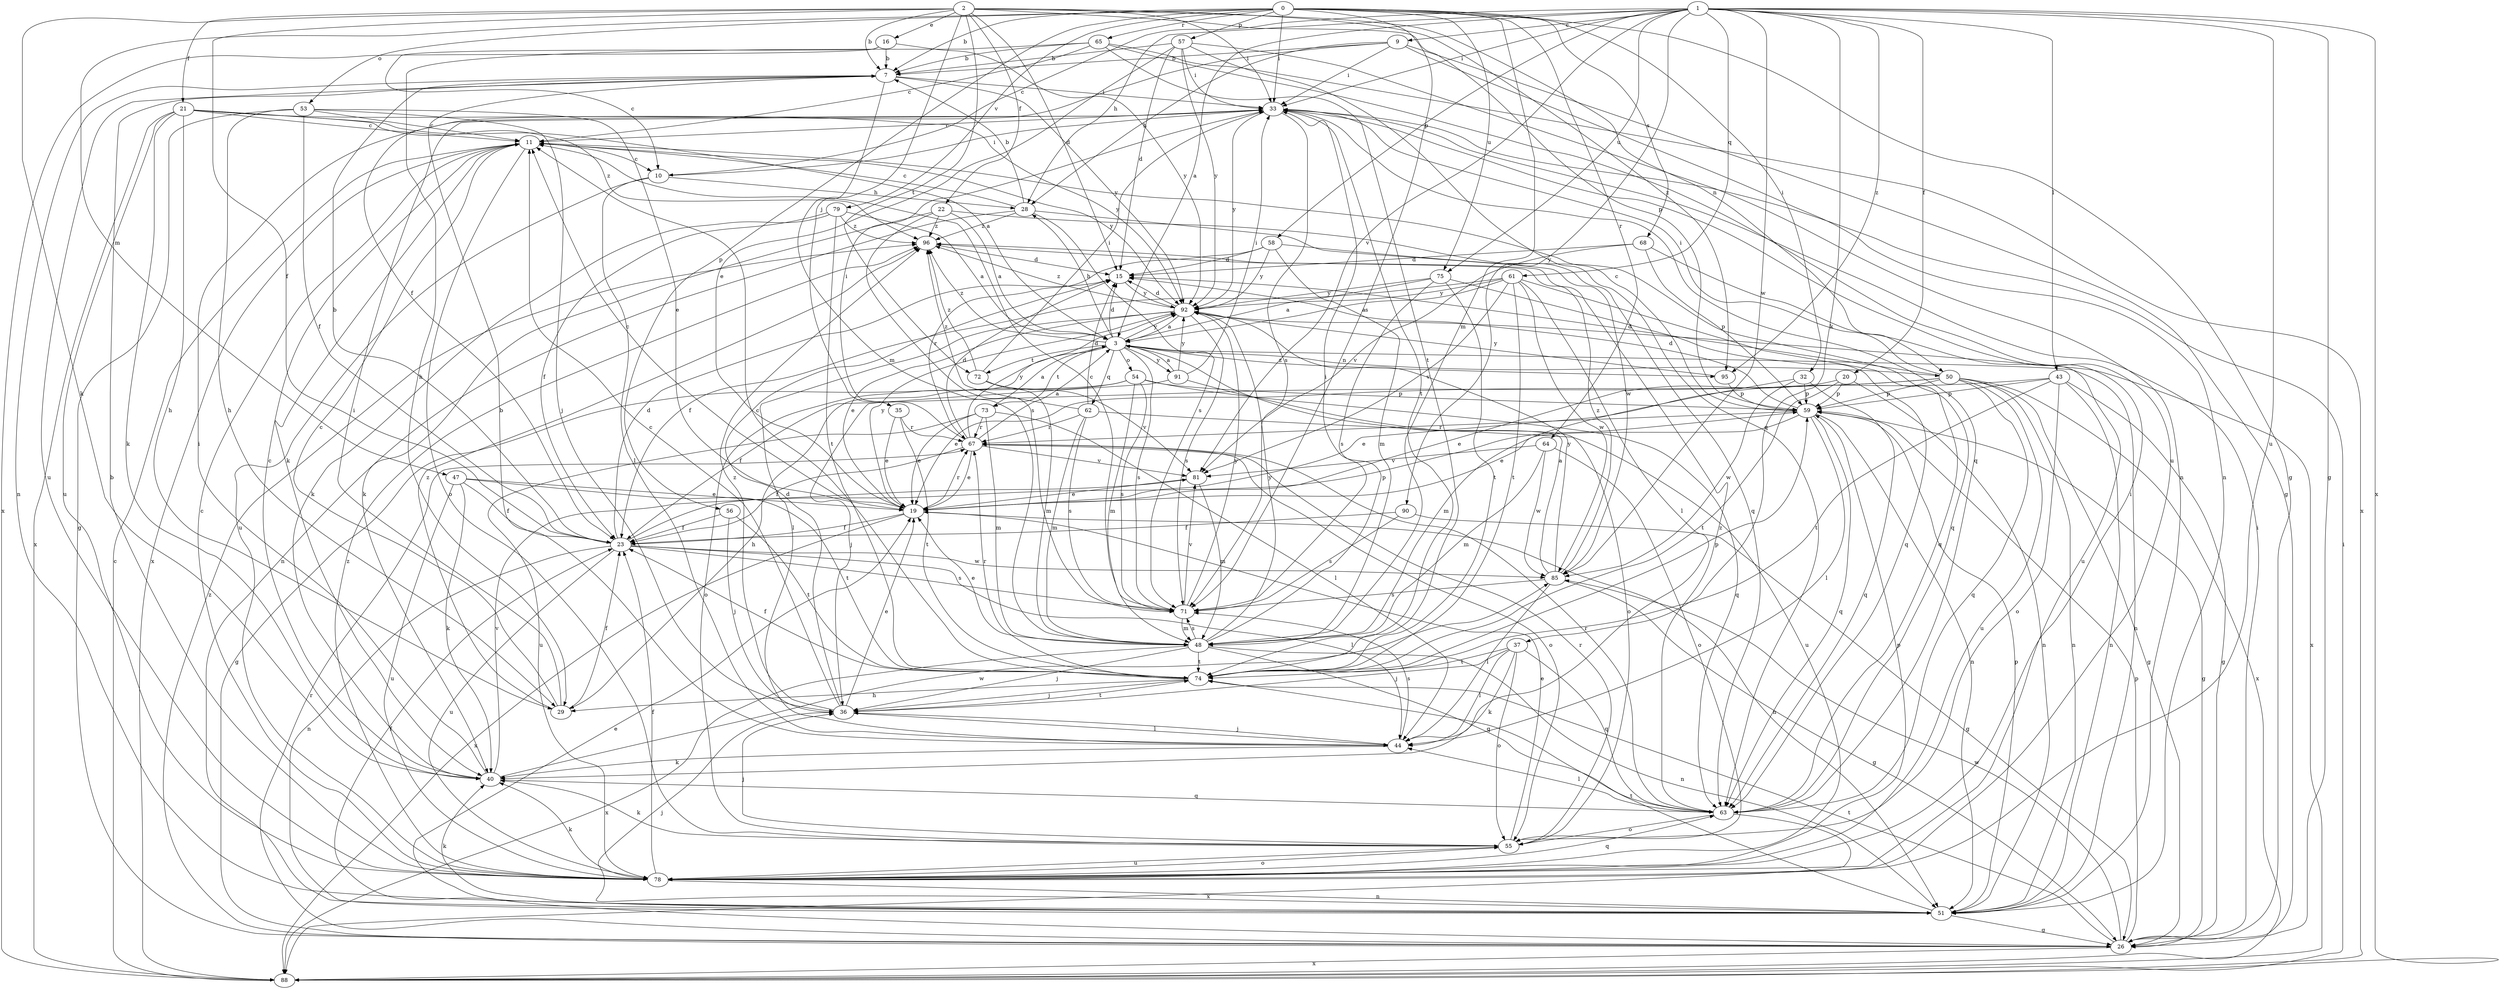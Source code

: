 strict digraph  {
0;
1;
2;
3;
7;
9;
10;
11;
15;
16;
19;
20;
21;
22;
23;
26;
28;
29;
32;
33;
35;
36;
37;
40;
43;
44;
47;
48;
50;
51;
53;
54;
55;
56;
57;
58;
59;
61;
62;
63;
64;
65;
67;
68;
71;
72;
73;
74;
75;
78;
79;
81;
85;
88;
90;
91;
92;
95;
96;
0 -> 7  [label=b];
0 -> 26  [label=g];
0 -> 32  [label=i];
0 -> 33  [label=i];
0 -> 47  [label=m];
0 -> 48  [label=m];
0 -> 53  [label=o];
0 -> 56  [label=p];
0 -> 57  [label=p];
0 -> 64  [label=r];
0 -> 65  [label=r];
0 -> 68  [label=s];
0 -> 71  [label=s];
0 -> 75  [label=u];
0 -> 79  [label=v];
1 -> 3  [label=a];
1 -> 9  [label=c];
1 -> 10  [label=c];
1 -> 20  [label=f];
1 -> 26  [label=g];
1 -> 28  [label=h];
1 -> 33  [label=i];
1 -> 37  [label=k];
1 -> 43  [label=l];
1 -> 58  [label=p];
1 -> 61  [label=q];
1 -> 75  [label=u];
1 -> 78  [label=u];
1 -> 81  [label=v];
1 -> 85  [label=w];
1 -> 88  [label=x];
1 -> 90  [label=y];
1 -> 95  [label=z];
2 -> 7  [label=b];
2 -> 15  [label=d];
2 -> 16  [label=e];
2 -> 21  [label=f];
2 -> 22  [label=f];
2 -> 23  [label=f];
2 -> 33  [label=i];
2 -> 35  [label=j];
2 -> 40  [label=k];
2 -> 50  [label=n];
2 -> 59  [label=p];
2 -> 72  [label=t];
2 -> 95  [label=z];
3 -> 15  [label=d];
3 -> 28  [label=h];
3 -> 50  [label=n];
3 -> 51  [label=n];
3 -> 54  [label=o];
3 -> 55  [label=o];
3 -> 62  [label=q];
3 -> 71  [label=s];
3 -> 72  [label=t];
3 -> 73  [label=t];
3 -> 91  [label=y];
3 -> 92  [label=y];
3 -> 95  [label=z];
3 -> 96  [label=z];
7 -> 33  [label=i];
7 -> 48  [label=m];
7 -> 51  [label=n];
7 -> 78  [label=u];
7 -> 92  [label=y];
9 -> 7  [label=b];
9 -> 23  [label=f];
9 -> 26  [label=g];
9 -> 28  [label=h];
9 -> 33  [label=i];
9 -> 51  [label=n];
10 -> 28  [label=h];
10 -> 33  [label=i];
10 -> 44  [label=l];
10 -> 78  [label=u];
11 -> 10  [label=c];
11 -> 40  [label=k];
11 -> 55  [label=o];
11 -> 88  [label=x];
11 -> 92  [label=y];
15 -> 92  [label=y];
16 -> 7  [label=b];
16 -> 10  [label=c];
16 -> 88  [label=x];
16 -> 92  [label=y];
19 -> 11  [label=c];
19 -> 23  [label=f];
19 -> 51  [label=n];
19 -> 67  [label=r];
19 -> 88  [label=x];
19 -> 92  [label=y];
20 -> 19  [label=e];
20 -> 51  [label=n];
20 -> 59  [label=p];
20 -> 74  [label=t];
21 -> 3  [label=a];
21 -> 11  [label=c];
21 -> 29  [label=h];
21 -> 40  [label=k];
21 -> 78  [label=u];
21 -> 88  [label=x];
21 -> 92  [label=y];
21 -> 96  [label=z];
22 -> 3  [label=a];
22 -> 40  [label=k];
22 -> 63  [label=q];
22 -> 71  [label=s];
22 -> 96  [label=z];
23 -> 7  [label=b];
23 -> 15  [label=d];
23 -> 44  [label=l];
23 -> 51  [label=n];
23 -> 59  [label=p];
23 -> 71  [label=s];
23 -> 78  [label=u];
23 -> 85  [label=w];
26 -> 19  [label=e];
26 -> 33  [label=i];
26 -> 59  [label=p];
26 -> 67  [label=r];
26 -> 74  [label=t];
26 -> 85  [label=w];
26 -> 88  [label=x];
26 -> 96  [label=z];
28 -> 7  [label=b];
28 -> 11  [label=c];
28 -> 51  [label=n];
28 -> 71  [label=s];
28 -> 85  [label=w];
28 -> 96  [label=z];
29 -> 11  [label=c];
29 -> 23  [label=f];
29 -> 33  [label=i];
29 -> 96  [label=z];
32 -> 48  [label=m];
32 -> 59  [label=p];
32 -> 63  [label=q];
32 -> 85  [label=w];
33 -> 11  [label=c];
33 -> 63  [label=q];
33 -> 71  [label=s];
33 -> 74  [label=t];
33 -> 92  [label=y];
35 -> 19  [label=e];
35 -> 67  [label=r];
35 -> 74  [label=t];
36 -> 11  [label=c];
36 -> 15  [label=d];
36 -> 19  [label=e];
36 -> 44  [label=l];
36 -> 74  [label=t];
36 -> 96  [label=z];
37 -> 36  [label=j];
37 -> 40  [label=k];
37 -> 44  [label=l];
37 -> 55  [label=o];
37 -> 63  [label=q];
37 -> 74  [label=t];
40 -> 11  [label=c];
40 -> 33  [label=i];
40 -> 63  [label=q];
40 -> 81  [label=v];
40 -> 85  [label=w];
43 -> 19  [label=e];
43 -> 26  [label=g];
43 -> 51  [label=n];
43 -> 55  [label=o];
43 -> 59  [label=p];
43 -> 74  [label=t];
44 -> 7  [label=b];
44 -> 36  [label=j];
44 -> 40  [label=k];
44 -> 71  [label=s];
47 -> 19  [label=e];
47 -> 23  [label=f];
47 -> 40  [label=k];
47 -> 74  [label=t];
47 -> 78  [label=u];
48 -> 19  [label=e];
48 -> 33  [label=i];
48 -> 36  [label=j];
48 -> 51  [label=n];
48 -> 63  [label=q];
48 -> 71  [label=s];
48 -> 74  [label=t];
48 -> 88  [label=x];
48 -> 92  [label=y];
50 -> 15  [label=d];
50 -> 19  [label=e];
50 -> 23  [label=f];
50 -> 26  [label=g];
50 -> 33  [label=i];
50 -> 51  [label=n];
50 -> 59  [label=p];
50 -> 63  [label=q];
50 -> 78  [label=u];
50 -> 88  [label=x];
51 -> 23  [label=f];
51 -> 26  [label=g];
51 -> 36  [label=j];
51 -> 40  [label=k];
51 -> 59  [label=p];
51 -> 74  [label=t];
53 -> 11  [label=c];
53 -> 19  [label=e];
53 -> 23  [label=f];
53 -> 26  [label=g];
53 -> 29  [label=h];
53 -> 36  [label=j];
54 -> 26  [label=g];
54 -> 29  [label=h];
54 -> 48  [label=m];
54 -> 59  [label=p];
54 -> 63  [label=q];
54 -> 71  [label=s];
55 -> 19  [label=e];
55 -> 36  [label=j];
55 -> 40  [label=k];
55 -> 67  [label=r];
55 -> 78  [label=u];
56 -> 23  [label=f];
56 -> 36  [label=j];
56 -> 74  [label=t];
57 -> 7  [label=b];
57 -> 15  [label=d];
57 -> 19  [label=e];
57 -> 33  [label=i];
57 -> 51  [label=n];
57 -> 63  [label=q];
57 -> 92  [label=y];
58 -> 15  [label=d];
58 -> 48  [label=m];
58 -> 63  [label=q];
58 -> 67  [label=r];
58 -> 92  [label=y];
59 -> 11  [label=c];
59 -> 15  [label=d];
59 -> 19  [label=e];
59 -> 26  [label=g];
59 -> 44  [label=l];
59 -> 51  [label=n];
59 -> 63  [label=q];
59 -> 67  [label=r];
61 -> 3  [label=a];
61 -> 23  [label=f];
61 -> 44  [label=l];
61 -> 63  [label=q];
61 -> 74  [label=t];
61 -> 81  [label=v];
61 -> 85  [label=w];
61 -> 92  [label=y];
62 -> 15  [label=d];
62 -> 48  [label=m];
62 -> 67  [label=r];
62 -> 71  [label=s];
62 -> 78  [label=u];
62 -> 96  [label=z];
63 -> 44  [label=l];
63 -> 55  [label=o];
63 -> 67  [label=r];
63 -> 88  [label=x];
63 -> 96  [label=z];
64 -> 48  [label=m];
64 -> 55  [label=o];
64 -> 81  [label=v];
64 -> 85  [label=w];
65 -> 7  [label=b];
65 -> 11  [label=c];
65 -> 29  [label=h];
65 -> 74  [label=t];
65 -> 78  [label=u];
65 -> 88  [label=x];
67 -> 3  [label=a];
67 -> 15  [label=d];
67 -> 19  [label=e];
67 -> 23  [label=f];
67 -> 33  [label=i];
67 -> 55  [label=o];
67 -> 81  [label=v];
67 -> 92  [label=y];
68 -> 15  [label=d];
68 -> 59  [label=p];
68 -> 78  [label=u];
68 -> 81  [label=v];
71 -> 11  [label=c];
71 -> 48  [label=m];
71 -> 81  [label=v];
71 -> 92  [label=y];
72 -> 33  [label=i];
72 -> 48  [label=m];
72 -> 81  [label=v];
72 -> 96  [label=z];
73 -> 3  [label=a];
73 -> 19  [label=e];
73 -> 44  [label=l];
73 -> 48  [label=m];
73 -> 67  [label=r];
73 -> 78  [label=u];
74 -> 11  [label=c];
74 -> 23  [label=f];
74 -> 29  [label=h];
74 -> 36  [label=j];
74 -> 59  [label=p];
74 -> 67  [label=r];
75 -> 3  [label=a];
75 -> 63  [label=q];
75 -> 71  [label=s];
75 -> 74  [label=t];
75 -> 92  [label=y];
78 -> 7  [label=b];
78 -> 11  [label=c];
78 -> 23  [label=f];
78 -> 33  [label=i];
78 -> 40  [label=k];
78 -> 51  [label=n];
78 -> 55  [label=o];
78 -> 59  [label=p];
78 -> 63  [label=q];
78 -> 96  [label=z];
79 -> 3  [label=a];
79 -> 23  [label=f];
79 -> 40  [label=k];
79 -> 74  [label=t];
79 -> 96  [label=z];
81 -> 19  [label=e];
81 -> 48  [label=m];
85 -> 3  [label=a];
85 -> 26  [label=g];
85 -> 44  [label=l];
85 -> 71  [label=s];
85 -> 92  [label=y];
85 -> 96  [label=z];
88 -> 11  [label=c];
88 -> 33  [label=i];
90 -> 23  [label=f];
90 -> 26  [label=g];
90 -> 71  [label=s];
91 -> 3  [label=a];
91 -> 33  [label=i];
91 -> 36  [label=j];
91 -> 55  [label=o];
91 -> 92  [label=y];
92 -> 3  [label=a];
92 -> 15  [label=d];
92 -> 19  [label=e];
92 -> 44  [label=l];
92 -> 71  [label=s];
92 -> 88  [label=x];
92 -> 96  [label=z];
95 -> 59  [label=p];
95 -> 92  [label=y];
96 -> 15  [label=d];
}

